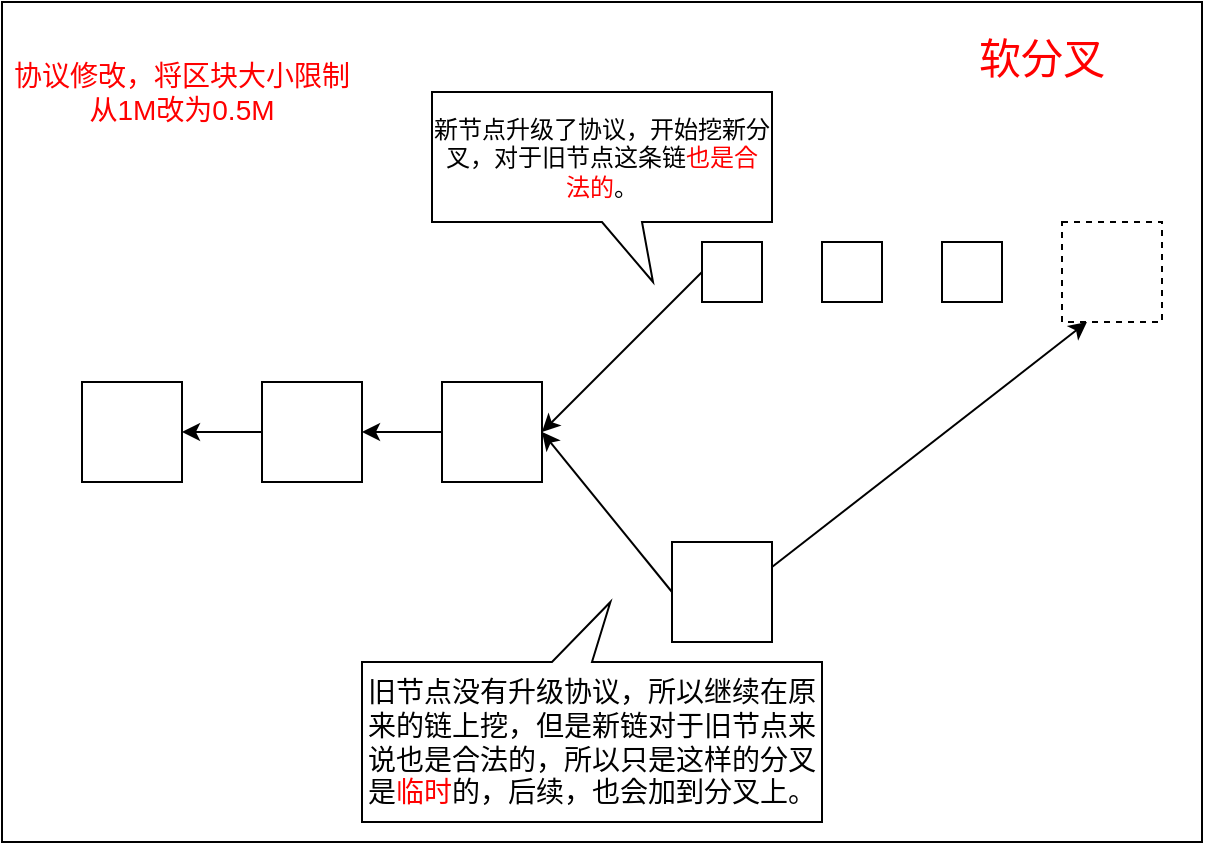 <mxfile version="10.8.0" type="device"><diagram id="f0lloPL9JH0XadzI3R5h" name="Page-1"><mxGraphModel dx="1078" dy="862" grid="1" gridSize="10" guides="1" tooltips="1" connect="1" arrows="1" fold="1" page="1" pageScale="1" pageWidth="827" pageHeight="1169" math="0" shadow="0"><root><mxCell id="0"/><mxCell id="1" parent="0"/><mxCell id="mo1oJSLX7uESZKZfrdUY-26" value="" style="rounded=0;whiteSpace=wrap;html=1;fontSize=14;fontColor=#FF0000;" vertex="1" parent="1"><mxGeometry x="60" y="150" width="600" height="420" as="geometry"/></mxCell><mxCell id="mo1oJSLX7uESZKZfrdUY-1" value="" style="whiteSpace=wrap;html=1;aspect=fixed;" vertex="1" parent="1"><mxGeometry x="100" y="340" width="50" height="50" as="geometry"/></mxCell><mxCell id="mo1oJSLX7uESZKZfrdUY-4" style="edgeStyle=orthogonalEdgeStyle;rounded=0;orthogonalLoop=1;jettySize=auto;html=1;exitX=0;exitY=0.5;exitDx=0;exitDy=0;" edge="1" parent="1" source="mo1oJSLX7uESZKZfrdUY-2" target="mo1oJSLX7uESZKZfrdUY-1"><mxGeometry relative="1" as="geometry"/></mxCell><mxCell id="mo1oJSLX7uESZKZfrdUY-2" value="" style="whiteSpace=wrap;html=1;aspect=fixed;" vertex="1" parent="1"><mxGeometry x="190" y="340" width="50" height="50" as="geometry"/></mxCell><mxCell id="mo1oJSLX7uESZKZfrdUY-5" style="edgeStyle=orthogonalEdgeStyle;rounded=0;orthogonalLoop=1;jettySize=auto;html=1;exitX=0;exitY=0.5;exitDx=0;exitDy=0;entryX=1;entryY=0.5;entryDx=0;entryDy=0;" edge="1" parent="1" source="mo1oJSLX7uESZKZfrdUY-3" target="mo1oJSLX7uESZKZfrdUY-2"><mxGeometry relative="1" as="geometry"/></mxCell><mxCell id="mo1oJSLX7uESZKZfrdUY-3" value="" style="whiteSpace=wrap;html=1;aspect=fixed;" vertex="1" parent="1"><mxGeometry x="280" y="340" width="50" height="50" as="geometry"/></mxCell><mxCell id="mo1oJSLX7uESZKZfrdUY-6" value="" style="whiteSpace=wrap;html=1;aspect=fixed;" vertex="1" parent="1"><mxGeometry x="410" y="270" width="30" height="30" as="geometry"/></mxCell><mxCell id="mo1oJSLX7uESZKZfrdUY-12" value="" style="endArrow=classic;html=1;exitX=0;exitY=0.5;exitDx=0;exitDy=0;entryX=1;entryY=0.5;entryDx=0;entryDy=0;" edge="1" parent="1" source="mo1oJSLX7uESZKZfrdUY-6" target="mo1oJSLX7uESZKZfrdUY-3"><mxGeometry width="50" height="50" relative="1" as="geometry"><mxPoint x="100" y="460" as="sourcePoint"/><mxPoint x="150" y="410" as="targetPoint"/></mxGeometry></mxCell><mxCell id="mo1oJSLX7uESZKZfrdUY-13" value="" style="whiteSpace=wrap;html=1;aspect=fixed;" vertex="1" parent="1"><mxGeometry x="395" y="420" width="50" height="50" as="geometry"/></mxCell><mxCell id="mo1oJSLX7uESZKZfrdUY-18" value="" style="endArrow=classic;html=1;entryX=1;entryY=0.5;entryDx=0;entryDy=0;exitX=0;exitY=0.5;exitDx=0;exitDy=0;" edge="1" parent="1" source="mo1oJSLX7uESZKZfrdUY-13" target="mo1oJSLX7uESZKZfrdUY-3"><mxGeometry width="50" height="50" relative="1" as="geometry"><mxPoint x="100" y="540" as="sourcePoint"/><mxPoint x="150" y="490" as="targetPoint"/></mxGeometry></mxCell><mxCell id="mo1oJSLX7uESZKZfrdUY-20" value="新节点升级了协议，开始挖新分叉，对于旧节点这条链&lt;font color=&quot;#ff0000&quot;&gt;也是合法的&lt;/font&gt;。" style="shape=callout;whiteSpace=wrap;html=1;perimeter=calloutPerimeter;position2=0.65;" vertex="1" parent="1"><mxGeometry x="275" y="195" width="170" height="95" as="geometry"/></mxCell><mxCell id="mo1oJSLX7uESZKZfrdUY-21" value="协议修改，将区块大小限制从1M改为0.5M" style="text;html=1;strokeColor=none;fillColor=none;align=center;verticalAlign=middle;whiteSpace=wrap;rounded=0;fontSize=14;fontColor=#FF0000;" vertex="1" parent="1"><mxGeometry x="65" y="160" width="170" height="70" as="geometry"/></mxCell><mxCell id="mo1oJSLX7uESZKZfrdUY-25" value="旧节点没有升级协议，所以继续在原来的链上挖，但是新链对于旧节点来说也是合法的，所以只是这样的分叉是&lt;font color=&quot;#ff0000&quot;&gt;临时&lt;/font&gt;的，后续，也会加到分叉上。" style="shape=callout;whiteSpace=wrap;html=1;perimeter=calloutPerimeter;fontSize=14;fontColor=#000000;direction=west;position2=0.46;" vertex="1" parent="1"><mxGeometry x="240" y="450" width="230" height="110" as="geometry"/></mxCell><mxCell id="mo1oJSLX7uESZKZfrdUY-27" value="软分叉" style="text;html=1;strokeColor=none;fillColor=none;align=center;verticalAlign=middle;whiteSpace=wrap;rounded=0;fontSize=21;fontColor=#FF0000;" vertex="1" parent="1"><mxGeometry x="520" y="157.5" width="120" height="40" as="geometry"/></mxCell><mxCell id="mo1oJSLX7uESZKZfrdUY-30" value="" style="whiteSpace=wrap;html=1;aspect=fixed;" vertex="1" parent="1"><mxGeometry x="470" y="270" width="30" height="30" as="geometry"/></mxCell><mxCell id="mo1oJSLX7uESZKZfrdUY-31" value="" style="whiteSpace=wrap;html=1;aspect=fixed;" vertex="1" parent="1"><mxGeometry x="530" y="270" width="30" height="30" as="geometry"/></mxCell><mxCell id="mo1oJSLX7uESZKZfrdUY-32" value="" style="whiteSpace=wrap;html=1;aspect=fixed;dashed=1;" vertex="1" parent="1"><mxGeometry x="590" y="260" width="50" height="50" as="geometry"/></mxCell><mxCell id="mo1oJSLX7uESZKZfrdUY-36" value="" style="endArrow=classic;html=1;fontSize=21;fontColor=#FF0000;entryX=0.25;entryY=1;entryDx=0;entryDy=0;exitX=1;exitY=0.25;exitDx=0;exitDy=0;" edge="1" parent="1" source="mo1oJSLX7uESZKZfrdUY-13" target="mo1oJSLX7uESZKZfrdUY-32"><mxGeometry width="50" height="50" relative="1" as="geometry"><mxPoint x="510" y="390" as="sourcePoint"/><mxPoint x="560" y="340" as="targetPoint"/></mxGeometry></mxCell></root></mxGraphModel></diagram></mxfile>